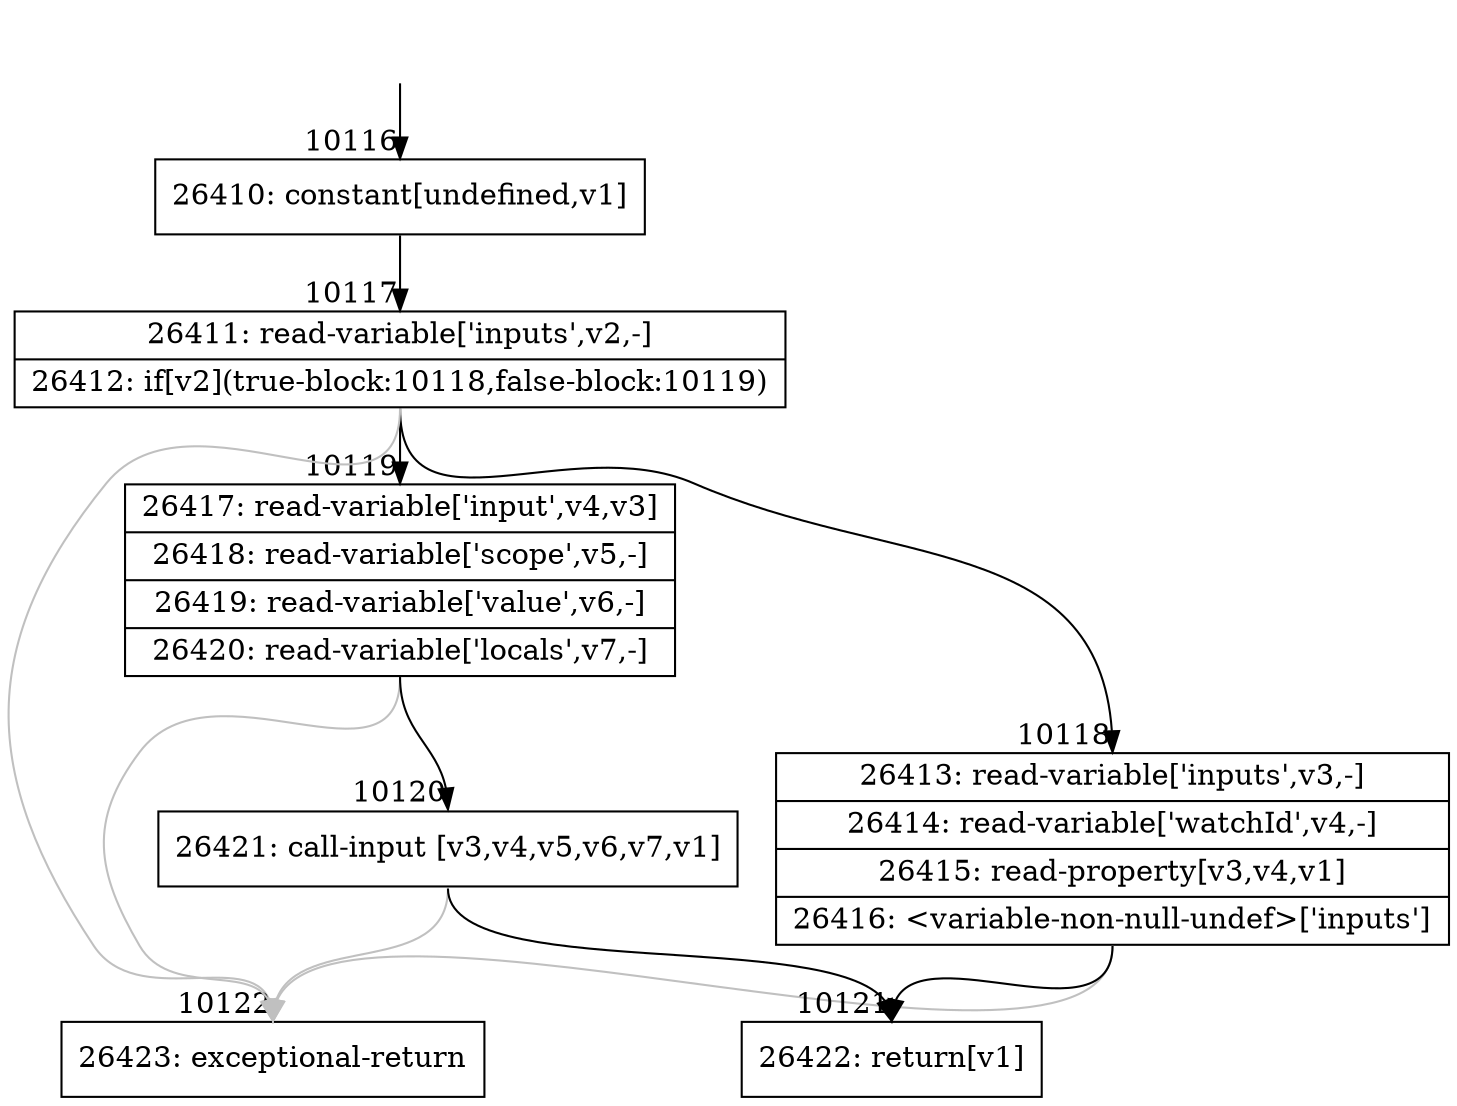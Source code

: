 digraph {
rankdir="TD"
BB_entry762[shape=none,label=""];
BB_entry762 -> BB10116 [tailport=s, headport=n, headlabel="    10116"]
BB10116 [shape=record label="{26410: constant[undefined,v1]}" ] 
BB10116 -> BB10117 [tailport=s, headport=n, headlabel="      10117"]
BB10117 [shape=record label="{26411: read-variable['inputs',v2,-]|26412: if[v2](true-block:10118,false-block:10119)}" ] 
BB10117 -> BB10118 [tailport=s, headport=n, headlabel="      10118"]
BB10117 -> BB10119 [tailport=s, headport=n, headlabel="      10119"]
BB10117 -> BB10122 [tailport=s, headport=n, color=gray, headlabel="      10122"]
BB10118 [shape=record label="{26413: read-variable['inputs',v3,-]|26414: read-variable['watchId',v4,-]|26415: read-property[v3,v4,v1]|26416: \<variable-non-null-undef\>['inputs']}" ] 
BB10118 -> BB10121 [tailport=s, headport=n, headlabel="      10121"]
BB10118 -> BB10122 [tailport=s, headport=n, color=gray]
BB10119 [shape=record label="{26417: read-variable['input',v4,v3]|26418: read-variable['scope',v5,-]|26419: read-variable['value',v6,-]|26420: read-variable['locals',v7,-]}" ] 
BB10119 -> BB10120 [tailport=s, headport=n, headlabel="      10120"]
BB10119 -> BB10122 [tailport=s, headport=n, color=gray]
BB10120 [shape=record label="{26421: call-input [v3,v4,v5,v6,v7,v1]}" ] 
BB10120 -> BB10121 [tailport=s, headport=n]
BB10120 -> BB10122 [tailport=s, headport=n, color=gray]
BB10121 [shape=record label="{26422: return[v1]}" ] 
BB10122 [shape=record label="{26423: exceptional-return}" ] 
//#$~ 13930
}
